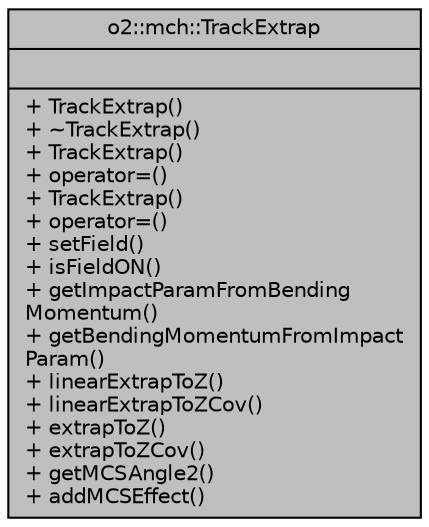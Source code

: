 digraph "o2::mch::TrackExtrap"
{
 // INTERACTIVE_SVG=YES
  bgcolor="transparent";
  edge [fontname="Helvetica",fontsize="10",labelfontname="Helvetica",labelfontsize="10"];
  node [fontname="Helvetica",fontsize="10",shape=record];
  Node1 [label="{o2::mch::TrackExtrap\n||+ TrackExtrap()\l+ ~TrackExtrap()\l+ TrackExtrap()\l+ operator=()\l+ TrackExtrap()\l+ operator=()\l+ setField()\l+ isFieldON()\l+ getImpactParamFromBending\lMomentum()\l+ getBendingMomentumFromImpact\lParam()\l+ linearExtrapToZ()\l+ linearExtrapToZCov()\l+ extrapToZ()\l+ extrapToZCov()\l+ getMCSAngle2()\l+ addMCSEffect()\l}",height=0.2,width=0.4,color="black", fillcolor="grey75", style="filled" fontcolor="black"];
}
